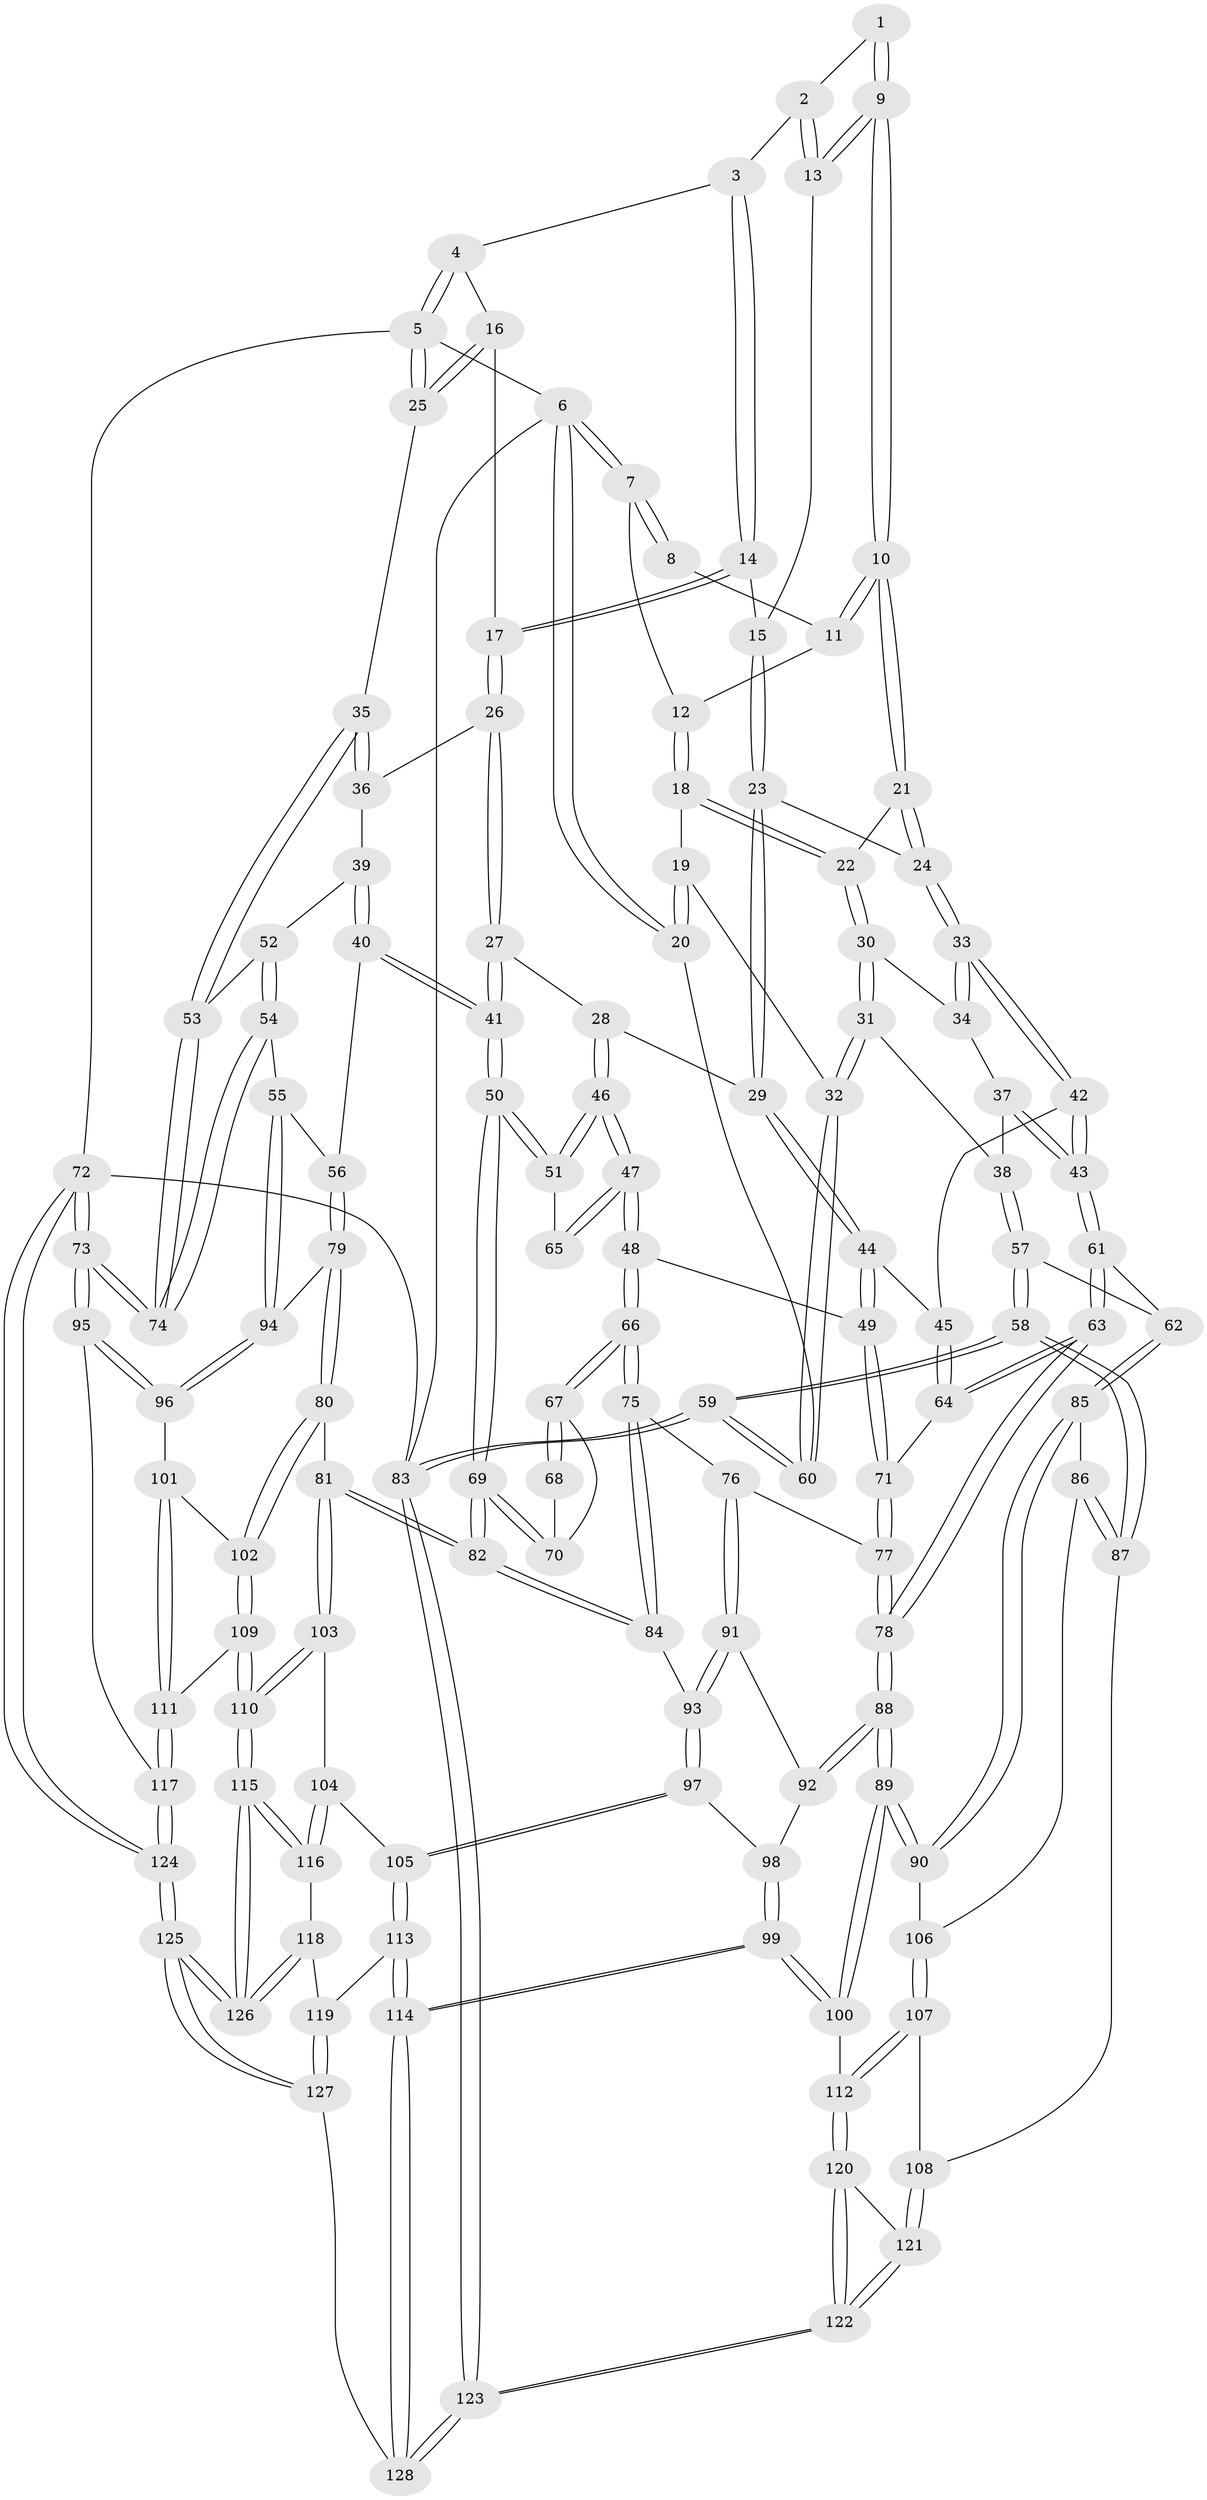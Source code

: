 // Generated by graph-tools (version 1.1) at 2025/27/03/09/25 03:27:07]
// undirected, 128 vertices, 317 edges
graph export_dot {
graph [start="1"]
  node [color=gray90,style=filled];
  1 [pos="+0.3934696811316536+0"];
  2 [pos="+0.6661382504488833+0"];
  3 [pos="+0.6715744066275788+0"];
  4 [pos="+0.6838706088384915+0"];
  5 [pos="+1+0"];
  6 [pos="+0+0"];
  7 [pos="+0.03181085142947565+0"];
  8 [pos="+0.3923624449940718+0"];
  9 [pos="+0.4355884847723367+0.13302187370007174"];
  10 [pos="+0.4254803993916754+0.1383408844672395"];
  11 [pos="+0.3601604170686656+0.026953092068894347"];
  12 [pos="+0.17499335863429094+0.022699801839171436"];
  13 [pos="+0.5210816170948027+0.10750711524943546"];
  14 [pos="+0.7081431430110577+0.1857057188692744"];
  15 [pos="+0.566066557445656+0.15708959280384557"];
  16 [pos="+0.8364730662507036+0.1643122628473097"];
  17 [pos="+0.7801266903893256+0.25721798069085905"];
  18 [pos="+0.19547353464883346+0.14499188512438196"];
  19 [pos="+0.1534744145053847+0.16382162309685352"];
  20 [pos="+0+0"];
  21 [pos="+0.3984885515841933+0.16554111811791147"];
  22 [pos="+0.2752375380586085+0.21168751070824457"];
  23 [pos="+0.5755461912436046+0.360054440327209"];
  24 [pos="+0.5374127063325017+0.3685632828351508"];
  25 [pos="+1+0"];
  26 [pos="+0.7830272130853257+0.3045798539351618"];
  27 [pos="+0.7693802243050609+0.317914610208579"];
  28 [pos="+0.643915669112771+0.37308980487257637"];
  29 [pos="+0.6426251518128093+0.3729222421418135"];
  30 [pos="+0.27371287254160637+0.2867539036624042"];
  31 [pos="+0.1049884543612458+0.41186119417048583"];
  32 [pos="+0+0.3276827946770522"];
  33 [pos="+0.48101606232883315+0.41121926209474857"];
  34 [pos="+0.30513976605040116+0.3348192307348819"];
  35 [pos="+1+0.19027387499283951"];
  36 [pos="+0.8857402270410416+0.33558431868136046"];
  37 [pos="+0.2914253975049848+0.436323357975676"];
  38 [pos="+0.11021004929576267+0.42320062736789793"];
  39 [pos="+0.9301464478556999+0.45357796253217525"];
  40 [pos="+0.8515126383493856+0.5547401031347609"];
  41 [pos="+0.8091371320632551+0.5553122449795715"];
  42 [pos="+0.47981071942948283+0.41593749040095956"];
  43 [pos="+0.28780221371926945+0.49687518179701295"];
  44 [pos="+0.5617132533414219+0.5442625825877738"];
  45 [pos="+0.4792664481289771+0.4226711347529771"];
  46 [pos="+0.6532916850893729+0.4335137337705672"];
  47 [pos="+0.6020849689368246+0.5542274268898383"];
  48 [pos="+0.587079934444264+0.57239488308019"];
  49 [pos="+0.569670370410288+0.562760131900549"];
  50 [pos="+0.7846550294102533+0.5735336623257352"];
  51 [pos="+0.6993720597484906+0.5237466987406215"];
  52 [pos="+0.9501753971980543+0.4630410164294781"];
  53 [pos="+1+0.4454952315884456"];
  54 [pos="+1+0.6334775246123745"];
  55 [pos="+0.9873445470699909+0.637685037401933"];
  56 [pos="+0.8632775910219983+0.5630826451513461"];
  57 [pos="+0.13695367435686998+0.4885787888436473"];
  58 [pos="+0+0.7095029960087624"];
  59 [pos="+0+0.7069161368323249"];
  60 [pos="+0+0.3316419480826926"];
  61 [pos="+0.26829521749848406+0.5590732880594609"];
  62 [pos="+0.21557158332645357+0.5598352004347814"];
  63 [pos="+0.32183092622250115+0.5982678225752581"];
  64 [pos="+0.4304734791737407+0.5483730378886446"];
  65 [pos="+0.6837184399413003+0.5369108896679907"];
  66 [pos="+0.5978933517918407+0.5976865203587739"];
  67 [pos="+0.6102280791593646+0.5991224482162895"];
  68 [pos="+0.6784960106872431+0.5463685230849042"];
  69 [pos="+0.7488627917151102+0.6633642663999644"];
  70 [pos="+0.6616118675328698+0.6120036723092575"];
  71 [pos="+0.47782151936915374+0.5846316691556729"];
  72 [pos="+1+1"];
  73 [pos="+1+0.8472042015669725"];
  74 [pos="+1+0.6461631926083414"];
  75 [pos="+0.5802159159971595+0.6458686783346598"];
  76 [pos="+0.5036278803492529+0.6686029836568211"];
  77 [pos="+0.4999412370907782+0.6650404054166055"];
  78 [pos="+0.3381815771301429+0.669295634315272"];
  79 [pos="+0.8625757658702295+0.7168244020207147"];
  80 [pos="+0.821541997795441+0.7419747000889955"];
  81 [pos="+0.755113992026103+0.72640744049258"];
  82 [pos="+0.7496823935982873+0.7169838900722845"];
  83 [pos="+0+1"];
  84 [pos="+0.6241571526125909+0.710252748006688"];
  85 [pos="+0.14250562704373093+0.6561571794124159"];
  86 [pos="+0.0702817378513474+0.7125676477759625"];
  87 [pos="+0+0.7302803714801348"];
  88 [pos="+0.3344020073095704+0.7182305760315456"];
  89 [pos="+0.32189370148308133+0.7652831328599323"];
  90 [pos="+0.30841288558178054+0.7604701998884795"];
  91 [pos="+0.5034334065506331+0.675416575545084"];
  92 [pos="+0.48319673488635106+0.7205800891961306"];
  93 [pos="+0.5776630357792546+0.7584729549031325"];
  94 [pos="+0.9573501904361345+0.6694315839946079"];
  95 [pos="+0.9985118986531553+0.8646260767593829"];
  96 [pos="+0.9535768309009673+0.8237744710902685"];
  97 [pos="+0.563092231113398+0.8001302437804425"];
  98 [pos="+0.48420386533963383+0.7365654495818058"];
  99 [pos="+0.38150389774906224+0.8723120369349252"];
  100 [pos="+0.3305082417973293+0.8377655884048362"];
  101 [pos="+0.8730008568132036+0.79818234885751"];
  102 [pos="+0.8610532604414188+0.7920805778759106"];
  103 [pos="+0.7465191119280369+0.7477697156857873"];
  104 [pos="+0.6918607782122869+0.8103915787620811"];
  105 [pos="+0.5634628624747869+0.8207532149920375"];
  106 [pos="+0.10057575806422404+0.732069108809152"];
  107 [pos="+0.20493987036510697+0.8411463796962833"];
  108 [pos="+0.04508638109174954+0.8374075896086878"];
  109 [pos="+0.8248339033202915+0.8937693008857345"];
  110 [pos="+0.7903770879610484+0.9224913682188043"];
  111 [pos="+0.8806625853519212+0.890393218983863"];
  112 [pos="+0.24416567886644686+0.8727522356856554"];
  113 [pos="+0.5462405215969559+0.8528326520409737"];
  114 [pos="+0.4024459747249918+0.8938643440025905"];
  115 [pos="+0.7637207676782982+0.9884800805421102"];
  116 [pos="+0.6878779677593863+0.8659851662702422"];
  117 [pos="+0.9485632377431341+0.9138521413428983"];
  118 [pos="+0.6081489108382463+0.9015857611982432"];
  119 [pos="+0.580899429188169+0.8910795272967351"];
  120 [pos="+0.22649547993937783+0.8928533534808607"];
  121 [pos="+0.05454124458800822+0.852333899304959"];
  122 [pos="+0.12189606417504549+1"];
  123 [pos="+0.046927615181232535+1"];
  124 [pos="+0.7887316748340439+1"];
  125 [pos="+0.7858380668549098+1"];
  126 [pos="+0.7590318409823169+1"];
  127 [pos="+0.5226480626648933+1"];
  128 [pos="+0.44672978504288885+1"];
  1 -- 2;
  1 -- 9;
  1 -- 9;
  2 -- 3;
  2 -- 13;
  2 -- 13;
  3 -- 4;
  3 -- 14;
  3 -- 14;
  4 -- 5;
  4 -- 5;
  4 -- 16;
  5 -- 6;
  5 -- 25;
  5 -- 25;
  5 -- 72;
  6 -- 7;
  6 -- 7;
  6 -- 20;
  6 -- 20;
  6 -- 83;
  7 -- 8;
  7 -- 8;
  7 -- 12;
  8 -- 11;
  9 -- 10;
  9 -- 10;
  9 -- 13;
  9 -- 13;
  10 -- 11;
  10 -- 11;
  10 -- 21;
  10 -- 21;
  11 -- 12;
  12 -- 18;
  12 -- 18;
  13 -- 15;
  14 -- 15;
  14 -- 17;
  14 -- 17;
  15 -- 23;
  15 -- 23;
  16 -- 17;
  16 -- 25;
  16 -- 25;
  17 -- 26;
  17 -- 26;
  18 -- 19;
  18 -- 22;
  18 -- 22;
  19 -- 20;
  19 -- 20;
  19 -- 32;
  20 -- 60;
  21 -- 22;
  21 -- 24;
  21 -- 24;
  22 -- 30;
  22 -- 30;
  23 -- 24;
  23 -- 29;
  23 -- 29;
  24 -- 33;
  24 -- 33;
  25 -- 35;
  26 -- 27;
  26 -- 27;
  26 -- 36;
  27 -- 28;
  27 -- 41;
  27 -- 41;
  28 -- 29;
  28 -- 46;
  28 -- 46;
  29 -- 44;
  29 -- 44;
  30 -- 31;
  30 -- 31;
  30 -- 34;
  31 -- 32;
  31 -- 32;
  31 -- 38;
  32 -- 60;
  32 -- 60;
  33 -- 34;
  33 -- 34;
  33 -- 42;
  33 -- 42;
  34 -- 37;
  35 -- 36;
  35 -- 36;
  35 -- 53;
  35 -- 53;
  36 -- 39;
  37 -- 38;
  37 -- 43;
  37 -- 43;
  38 -- 57;
  38 -- 57;
  39 -- 40;
  39 -- 40;
  39 -- 52;
  40 -- 41;
  40 -- 41;
  40 -- 56;
  41 -- 50;
  41 -- 50;
  42 -- 43;
  42 -- 43;
  42 -- 45;
  43 -- 61;
  43 -- 61;
  44 -- 45;
  44 -- 49;
  44 -- 49;
  45 -- 64;
  45 -- 64;
  46 -- 47;
  46 -- 47;
  46 -- 51;
  46 -- 51;
  47 -- 48;
  47 -- 48;
  47 -- 65;
  47 -- 65;
  48 -- 49;
  48 -- 66;
  48 -- 66;
  49 -- 71;
  49 -- 71;
  50 -- 51;
  50 -- 51;
  50 -- 69;
  50 -- 69;
  51 -- 65;
  52 -- 53;
  52 -- 54;
  52 -- 54;
  53 -- 74;
  53 -- 74;
  54 -- 55;
  54 -- 74;
  54 -- 74;
  55 -- 56;
  55 -- 94;
  55 -- 94;
  56 -- 79;
  56 -- 79;
  57 -- 58;
  57 -- 58;
  57 -- 62;
  58 -- 59;
  58 -- 59;
  58 -- 87;
  58 -- 87;
  59 -- 60;
  59 -- 60;
  59 -- 83;
  59 -- 83;
  61 -- 62;
  61 -- 63;
  61 -- 63;
  62 -- 85;
  62 -- 85;
  63 -- 64;
  63 -- 64;
  63 -- 78;
  63 -- 78;
  64 -- 71;
  66 -- 67;
  66 -- 67;
  66 -- 75;
  66 -- 75;
  67 -- 68;
  67 -- 68;
  67 -- 70;
  68 -- 70;
  69 -- 70;
  69 -- 70;
  69 -- 82;
  69 -- 82;
  71 -- 77;
  71 -- 77;
  72 -- 73;
  72 -- 73;
  72 -- 124;
  72 -- 124;
  72 -- 83;
  73 -- 74;
  73 -- 74;
  73 -- 95;
  73 -- 95;
  75 -- 76;
  75 -- 84;
  75 -- 84;
  76 -- 77;
  76 -- 91;
  76 -- 91;
  77 -- 78;
  77 -- 78;
  78 -- 88;
  78 -- 88;
  79 -- 80;
  79 -- 80;
  79 -- 94;
  80 -- 81;
  80 -- 102;
  80 -- 102;
  81 -- 82;
  81 -- 82;
  81 -- 103;
  81 -- 103;
  82 -- 84;
  82 -- 84;
  83 -- 123;
  83 -- 123;
  84 -- 93;
  85 -- 86;
  85 -- 90;
  85 -- 90;
  86 -- 87;
  86 -- 87;
  86 -- 106;
  87 -- 108;
  88 -- 89;
  88 -- 89;
  88 -- 92;
  88 -- 92;
  89 -- 90;
  89 -- 90;
  89 -- 100;
  89 -- 100;
  90 -- 106;
  91 -- 92;
  91 -- 93;
  91 -- 93;
  92 -- 98;
  93 -- 97;
  93 -- 97;
  94 -- 96;
  94 -- 96;
  95 -- 96;
  95 -- 96;
  95 -- 117;
  96 -- 101;
  97 -- 98;
  97 -- 105;
  97 -- 105;
  98 -- 99;
  98 -- 99;
  99 -- 100;
  99 -- 100;
  99 -- 114;
  99 -- 114;
  100 -- 112;
  101 -- 102;
  101 -- 111;
  101 -- 111;
  102 -- 109;
  102 -- 109;
  103 -- 104;
  103 -- 110;
  103 -- 110;
  104 -- 105;
  104 -- 116;
  104 -- 116;
  105 -- 113;
  105 -- 113;
  106 -- 107;
  106 -- 107;
  107 -- 108;
  107 -- 112;
  107 -- 112;
  108 -- 121;
  108 -- 121;
  109 -- 110;
  109 -- 110;
  109 -- 111;
  110 -- 115;
  110 -- 115;
  111 -- 117;
  111 -- 117;
  112 -- 120;
  112 -- 120;
  113 -- 114;
  113 -- 114;
  113 -- 119;
  114 -- 128;
  114 -- 128;
  115 -- 116;
  115 -- 116;
  115 -- 126;
  115 -- 126;
  116 -- 118;
  117 -- 124;
  117 -- 124;
  118 -- 119;
  118 -- 126;
  118 -- 126;
  119 -- 127;
  119 -- 127;
  120 -- 121;
  120 -- 122;
  120 -- 122;
  121 -- 122;
  121 -- 122;
  122 -- 123;
  122 -- 123;
  123 -- 128;
  123 -- 128;
  124 -- 125;
  124 -- 125;
  125 -- 126;
  125 -- 126;
  125 -- 127;
  125 -- 127;
  127 -- 128;
}
